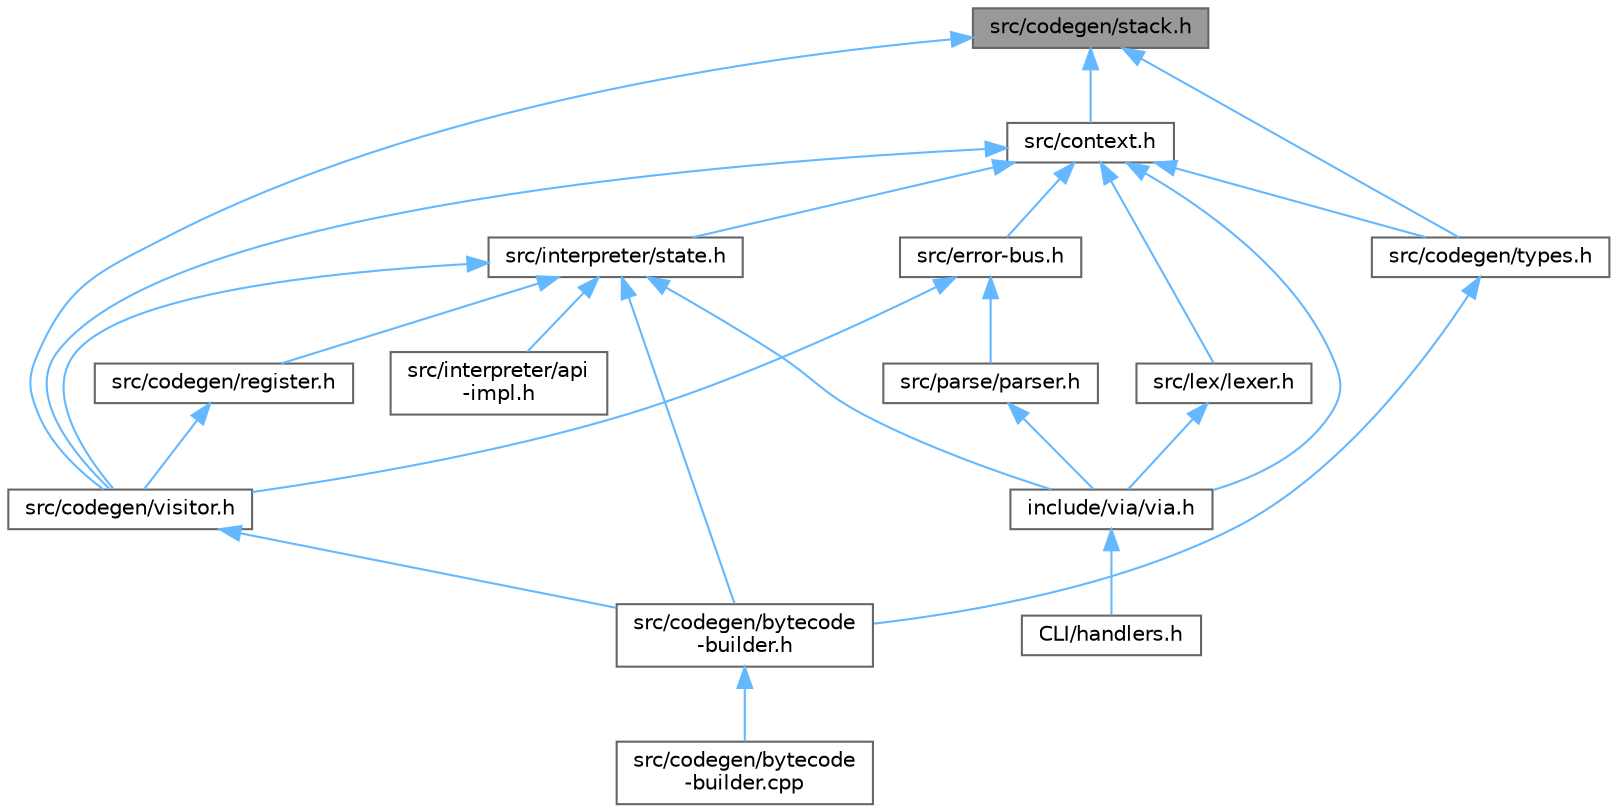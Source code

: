 digraph "src/codegen/stack.h"
{
 // LATEX_PDF_SIZE
  bgcolor="transparent";
  edge [fontname=Helvetica,fontsize=10,labelfontname=Helvetica,labelfontsize=10];
  node [fontname=Helvetica,fontsize=10,shape=box,height=0.2,width=0.4];
  Node1 [id="Node000001",label="src/codegen/stack.h",height=0.2,width=0.4,color="gray40", fillcolor="grey60", style="filled", fontcolor="black",tooltip="Declares stack structures used by the compiler."];
  Node1 -> Node2 [id="edge24_Node000001_Node000002",dir="back",color="steelblue1",style="solid",tooltip=" "];
  Node2 [id="Node000002",label="src/codegen/types.h",height=0.2,width=0.4,color="grey40", fillcolor="white", style="filled",URL="$types_8h.html",tooltip="Declares all compilation-time type related core and utilities."];
  Node2 -> Node3 [id="edge25_Node000002_Node000003",dir="back",color="steelblue1",style="solid",tooltip=" "];
  Node3 [id="Node000003",label="src/codegen/bytecode\l-builder.h",height=0.2,width=0.4,color="grey40", fillcolor="white", style="filled",URL="$bytecode-builder_8h.html",tooltip="Declares the BytecodeBuilder class along with utility."];
  Node3 -> Node4 [id="edge26_Node000003_Node000004",dir="back",color="steelblue1",style="solid",tooltip=" "];
  Node4 [id="Node000004",label="src/codegen/bytecode\l-builder.cpp",height=0.2,width=0.4,color="grey40", fillcolor="white", style="filled",URL="$bytecode-builder_8cpp.html",tooltip="BytecodeBuilder class imeplementation."];
  Node1 -> Node5 [id="edge27_Node000001_Node000005",dir="back",color="steelblue1",style="solid",tooltip=" "];
  Node5 [id="Node000005",label="src/codegen/visitor.h",height=0.2,width=0.4,color="grey40", fillcolor="white", style="filled",URL="$visitor_8h.html",tooltip="Declares visitor interfaces for the Abstract Syntax Tree (AST) used in the via compiler."];
  Node5 -> Node3 [id="edge28_Node000005_Node000003",dir="back",color="steelblue1",style="solid",tooltip=" "];
  Node1 -> Node6 [id="edge29_Node000001_Node000006",dir="back",color="steelblue1",style="solid",tooltip=" "];
  Node6 [id="Node000006",label="src/context.h",height=0.2,width=0.4,color="grey40", fillcolor="white", style="filled",URL="$context_8h_source.html",tooltip=" "];
  Node6 -> Node7 [id="edge30_Node000006_Node000007",dir="back",color="steelblue1",style="solid",tooltip=" "];
  Node7 [id="Node000007",label="include/via/via.h",height=0.2,width=0.4,color="grey40", fillcolor="white", style="filled",URL="$via_8h_source.html",tooltip=" "];
  Node7 -> Node8 [id="edge31_Node000007_Node000008",dir="back",color="steelblue1",style="solid",tooltip=" "];
  Node8 [id="Node000008",label="CLI/handlers.h",height=0.2,width=0.4,color="grey40", fillcolor="white", style="filled",URL="$handlers_8h_source.html",tooltip=" "];
  Node6 -> Node2 [id="edge32_Node000006_Node000002",dir="back",color="steelblue1",style="solid",tooltip=" "];
  Node6 -> Node5 [id="edge33_Node000006_Node000005",dir="back",color="steelblue1",style="solid",tooltip=" "];
  Node6 -> Node9 [id="edge34_Node000006_Node000009",dir="back",color="steelblue1",style="solid",tooltip=" "];
  Node9 [id="Node000009",label="src/error-bus.h",height=0.2,width=0.4,color="grey40", fillcolor="white", style="filled",URL="$error-bus_8h_source.html",tooltip=" "];
  Node9 -> Node5 [id="edge35_Node000009_Node000005",dir="back",color="steelblue1",style="solid",tooltip=" "];
  Node9 -> Node10 [id="edge36_Node000009_Node000010",dir="back",color="steelblue1",style="solid",tooltip=" "];
  Node10 [id="Node000010",label="src/parse/parser.h",height=0.2,width=0.4,color="grey40", fillcolor="white", style="filled",URL="$parser_8h_source.html",tooltip=" "];
  Node10 -> Node7 [id="edge37_Node000010_Node000007",dir="back",color="steelblue1",style="solid",tooltip=" "];
  Node6 -> Node11 [id="edge38_Node000006_Node000011",dir="back",color="steelblue1",style="solid",tooltip=" "];
  Node11 [id="Node000011",label="src/interpreter/state.h",height=0.2,width=0.4,color="grey40", fillcolor="white", style="filled",URL="$state_8h.html",tooltip="Declares the State class and related components for managing VM execution."];
  Node11 -> Node7 [id="edge39_Node000011_Node000007",dir="back",color="steelblue1",style="solid",tooltip=" "];
  Node11 -> Node3 [id="edge40_Node000011_Node000003",dir="back",color="steelblue1",style="solid",tooltip=" "];
  Node11 -> Node12 [id="edge41_Node000011_Node000012",dir="back",color="steelblue1",style="solid",tooltip=" "];
  Node12 [id="Node000012",label="src/codegen/register.h",height=0.2,width=0.4,color="grey40", fillcolor="white", style="filled",URL="$register_8h.html",tooltip="Declares compile-time register semantics."];
  Node12 -> Node5 [id="edge42_Node000012_Node000005",dir="back",color="steelblue1",style="solid",tooltip=" "];
  Node11 -> Node5 [id="edge43_Node000011_Node000005",dir="back",color="steelblue1",style="solid",tooltip=" "];
  Node11 -> Node13 [id="edge44_Node000011_Node000013",dir="back",color="steelblue1",style="solid",tooltip=" "];
  Node13 [id="Node000013",label="src/interpreter/api\l-impl.h",height=0.2,width=0.4,color="grey40", fillcolor="white", style="filled",URL="$api-impl_8h.html",tooltip="Internal interpreter API implementation."];
  Node6 -> Node14 [id="edge45_Node000006_Node000014",dir="back",color="steelblue1",style="solid",tooltip=" "];
  Node14 [id="Node000014",label="src/lex/lexer.h",height=0.2,width=0.4,color="grey40", fillcolor="white", style="filled",URL="$lexer_8h_source.html",tooltip=" "];
  Node14 -> Node7 [id="edge46_Node000014_Node000007",dir="back",color="steelblue1",style="solid",tooltip=" "];
}
